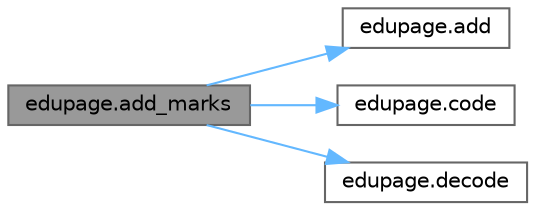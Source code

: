digraph "edupage.add_marks"
{
 // LATEX_PDF_SIZE
  bgcolor="transparent";
  edge [fontname=Helvetica,fontsize=10,labelfontname=Helvetica,labelfontsize=10];
  node [fontname=Helvetica,fontsize=10,shape=box,height=0.2,width=0.4];
  rankdir="LR";
  Node1 [label="edupage.add_marks",height=0.2,width=0.4,color="gray40", fillcolor="grey60", style="filled", fontcolor="black",tooltip=" "];
  Node1 -> Node2 [color="steelblue1",style="solid"];
  Node2 [label="edupage.add",height=0.2,width=0.4,color="grey40", fillcolor="white", style="filled",URL="$d0/d52/namespaceedupage.html#af8155c1c90674d76615b11b6d0c5c8ba",tooltip=" "];
  Node1 -> Node3 [color="steelblue1",style="solid"];
  Node3 [label="edupage.code",height=0.2,width=0.4,color="grey40", fillcolor="white", style="filled",URL="$d0/d52/namespaceedupage.html#a0ac684340ab80b572e1871d02551129b",tooltip=" "];
  Node1 -> Node4 [color="steelblue1",style="solid"];
  Node4 [label="edupage.decode",height=0.2,width=0.4,color="grey40", fillcolor="white", style="filled",URL="$d0/d52/namespaceedupage.html#aa92a47e21588e2d0650510eb9f359d9b",tooltip=" "];
}
